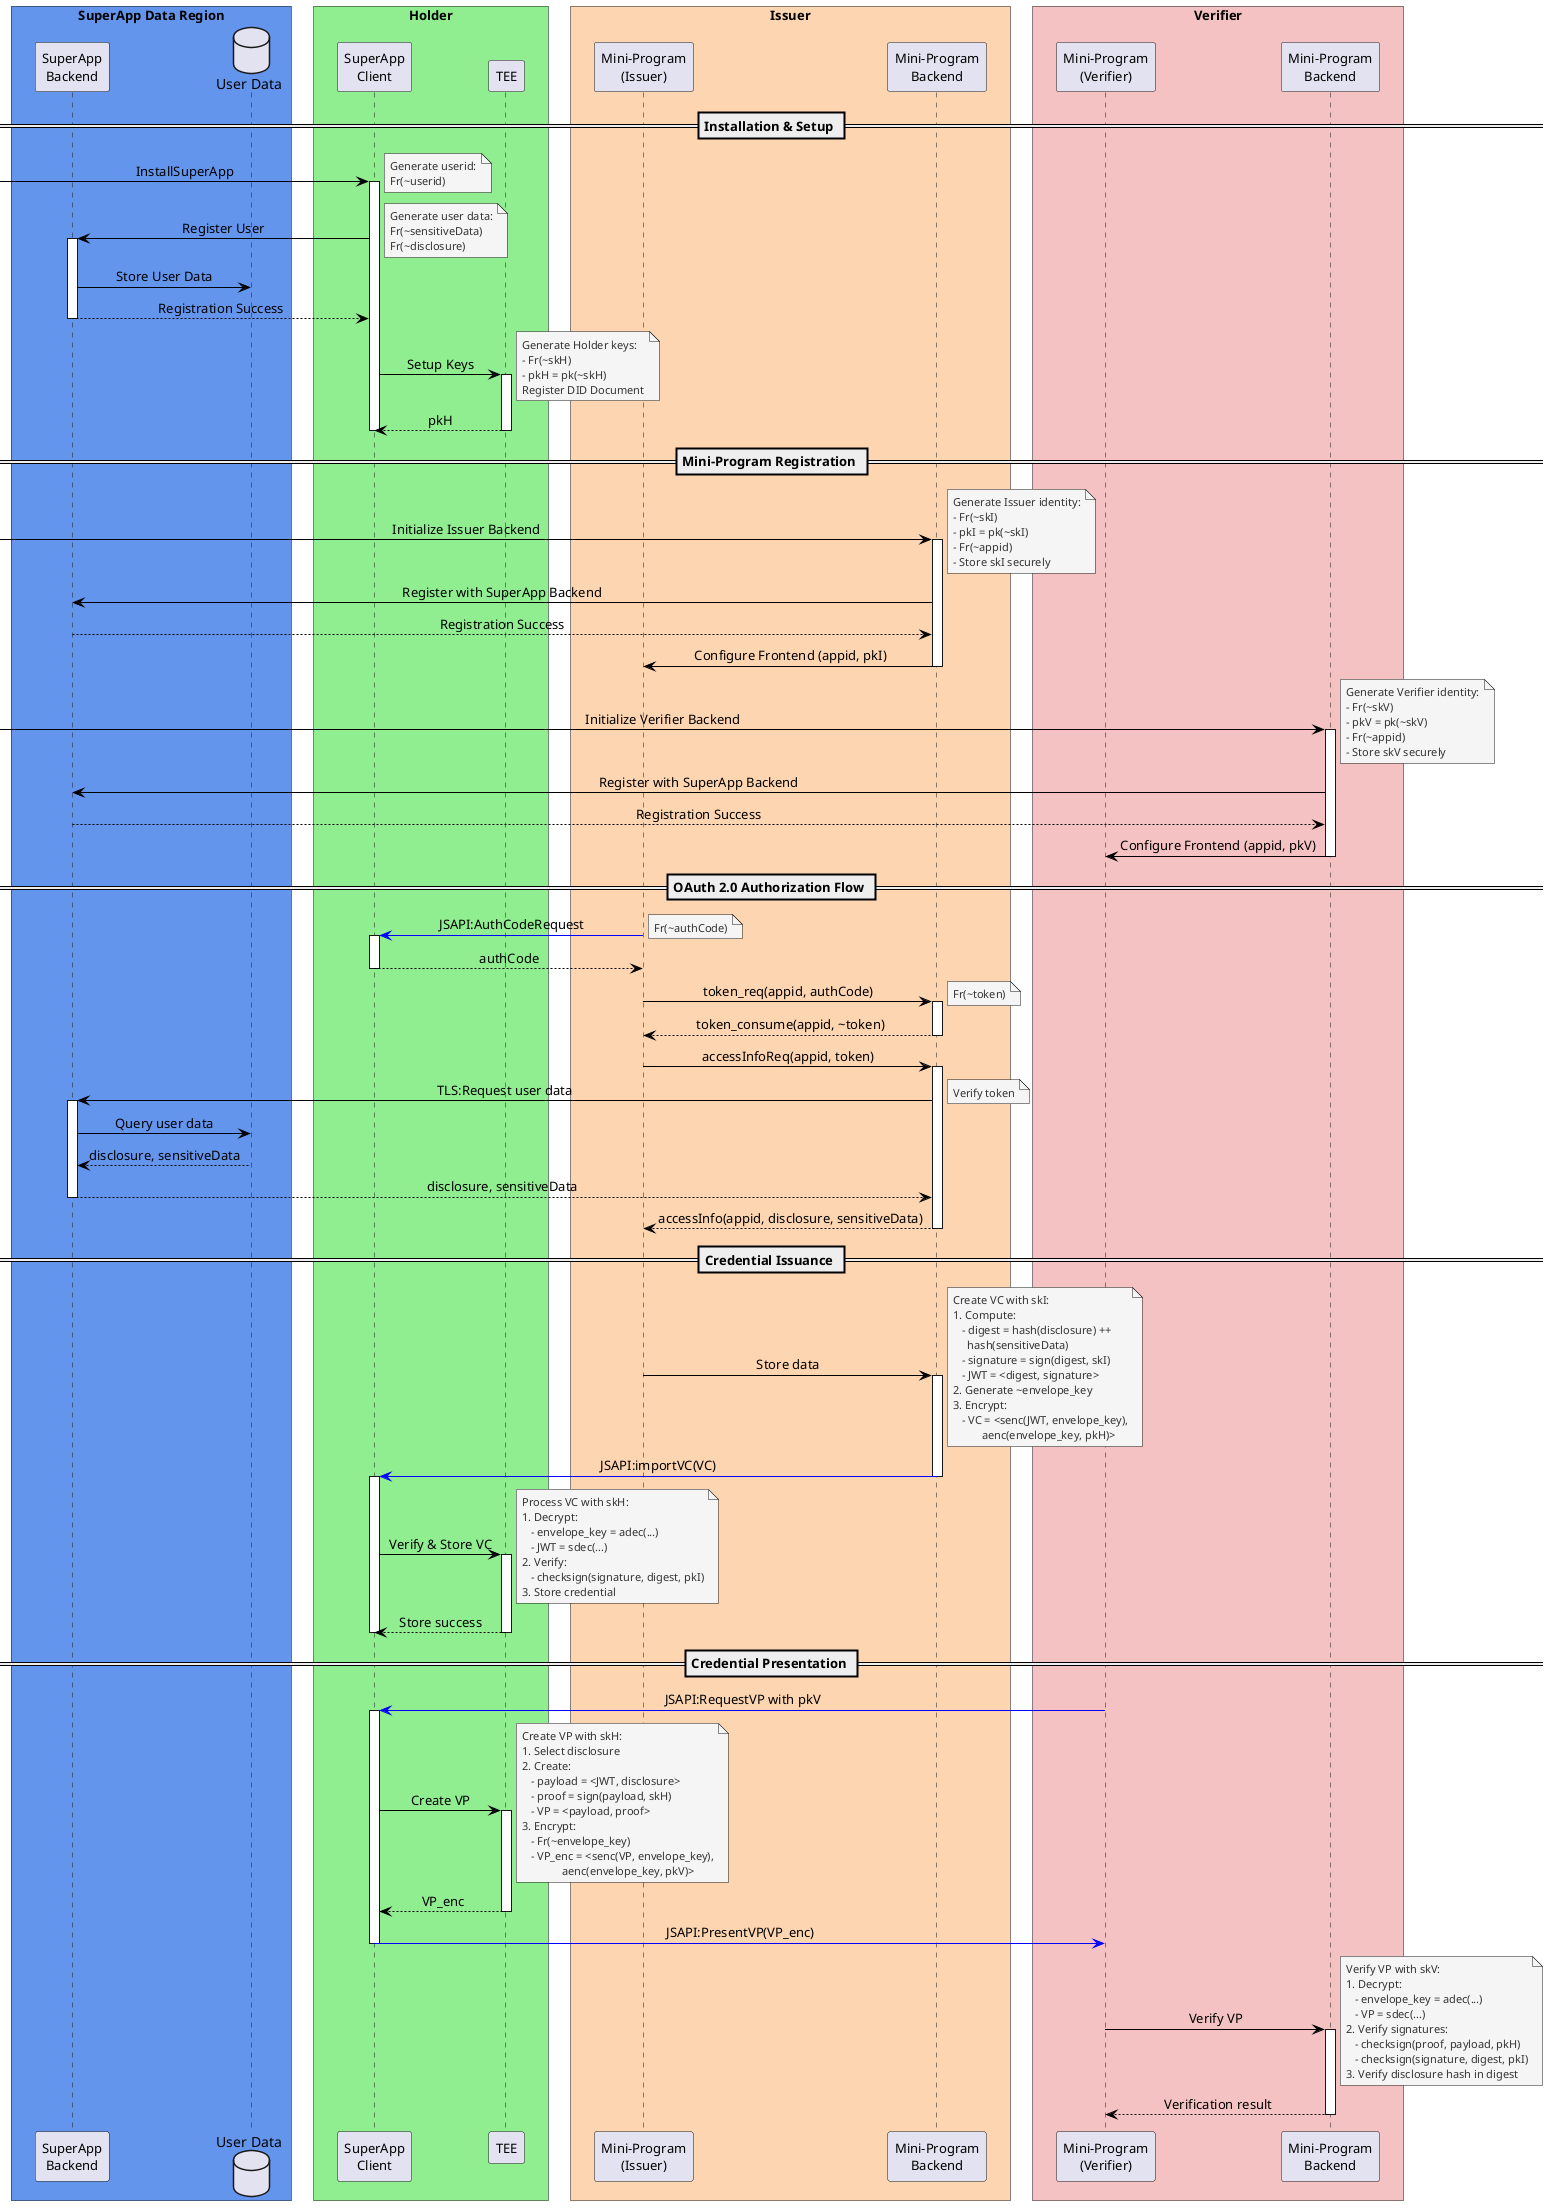 @startuml

skinparam ParticipantPadding 20
skinparam BoxPadding 10
skinparam SequenceMessageAlign center

' Define styles
skinparam sequenceMessageAlign center
skinparam ArrowColor black
skinparam NoteBackgroundColor WhiteSmoke
skinparam NoteFontSize 11
skinparam ParticipantFontSize 13
skinparam ParticipantFontColor black
skinparam NoteFontColor #333333
skinparam SequenceGroupFontSize 13
skinparam SequenceGroupHeaderFontColor #333333

box "SuperApp Data Region" #6495ED
participant "SuperApp\nBackend" as SAB
database "User Data" as DB
end box

box "Holder" #lightgreen
participant "SuperApp\nClient" as SAC
participant "TEE" as TEE
end box

box "Issuer" #FDD5B1
participant "Mini-Program\n(Issuer)" as MP
participant "Mini-Program\nBackend" as MPB
end box

box "Verifier" #F4C2C2
participant "Mini-Program\n(Verifier)" as VMP
participant "Mini-Program\nBackend" as VMPB
end box

== Installation & Setup ==
[-> SAC: InstallSuperApp
activate SAC
note right: Generate userid:\nFr(~userid)
SAC -> SAB: Register User
activate SAB
note right
Generate user data:
Fr(~sensitiveData)
Fr(~disclosure)
end note
SAB -> DB: Store User Data
SAB --> SAC: Registration Success
deactivate SAB

SAC -> TEE: Setup Keys
activate TEE
note right
Generate Holder keys:
- Fr(~skH)
- pkH = pk(~skH)
Register DID Document
end note
TEE --> SAC: pkH
deactivate TEE
deactivate SAC

== Mini-Program Registration ==
[-> MPB: Initialize Issuer Backend
activate MPB
note right
Generate Issuer identity:
- Fr(~skI)
- pkI = pk(~skI)
- Fr(~appid)
- Store skI securely
end note
MPB -> SAB: Register with SuperApp Backend
SAB --> MPB: Registration Success
MPB -> MP: Configure Frontend (appid, pkI)
deactivate MPB

[-> VMPB: Initialize Verifier Backend
activate VMPB
note right
Generate Verifier identity:
- Fr(~skV)
- pkV = pk(~skV)
- Fr(~appid)
- Store skV securely
end note
VMPB -> SAB: Register with SuperApp Backend
SAB --> VMPB: Registration Success
VMPB -> VMP: Configure Frontend (appid, pkV)
deactivate VMPB

== OAuth 2.0 Authorization Flow ==
MP -[#blue]> SAC: JSAPI:AuthCodeRequest
activate SAC
note right: Fr(~authCode)
SAC --> MP: authCode
deactivate SAC

MP -> MPB: token_req(appid, authCode)
activate MPB
note right: Fr(~token)
MPB --> MP: token_consume(appid, ~token)
deactivate MPB

MP -> MPB: accessInfoReq(appid, token)
activate MPB
MPB -> SAB: TLS:Request user data
activate SAB
note right: Verify token
SAB -> DB: Query user data
DB --> SAB: disclosure, sensitiveData
SAB --> MPB: disclosure, sensitiveData
deactivate SAB
MPB --> MP: accessInfo(appid, disclosure, sensitiveData)
deactivate MPB

== Credential Issuance ==
MP -> MPB: Store data
activate MPB
note right
Create VC with skI:
1. Compute:
   - digest = hash(disclosure) ++ 
     hash(sensitiveData)
   - signature = sign(digest, skI)
   - JWT = <digest, signature>
2. Generate ~envelope_key
3. Encrypt:
   - VC = <senc(JWT, envelope_key),
          aenc(envelope_key, pkH)>
end note
MPB -[#blue]> SAC: JSAPI:importVC(VC)
deactivate MPB

activate SAC
SAC -> TEE: Verify & Store VC
activate TEE
note right
Process VC with skH:
1. Decrypt:
   - envelope_key = adec(...)
   - JWT = sdec(...)
2. Verify:
   - checksign(signature, digest, pkI)
3. Store credential
end note
TEE --> SAC: Store success
deactivate TEE
deactivate SAC

== Credential Presentation ==
VMP -[#blue]> SAC: JSAPI:RequestVP with pkV
activate SAC
SAC -> TEE: Create VP
activate TEE
note right
Create VP with skH:
1. Select disclosure
2. Create:
   - payload = <JWT, disclosure>
   - proof = sign(payload, skH)
   - VP = <payload, proof>
3. Encrypt:
   - Fr(~envelope_key)
   - VP_enc = <senc(VP, envelope_key),
              aenc(envelope_key, pkV)>
end note
TEE --> SAC: VP_enc
deactivate TEE
SAC -[#blue]> VMP: JSAPI:PresentVP(VP_enc)
deactivate SAC

VMP -> VMPB: Verify VP
activate VMPB
note right
Verify VP with skV:
1. Decrypt:
   - envelope_key = adec(...)
   - VP = sdec(...)
2. Verify signatures:
   - checksign(proof, payload, pkH)
   - checksign(signature, digest, pkI)
3. Verify disclosure hash in digest
end note
VMPB --> VMP: Verification result
deactivate VMPB

@enduml